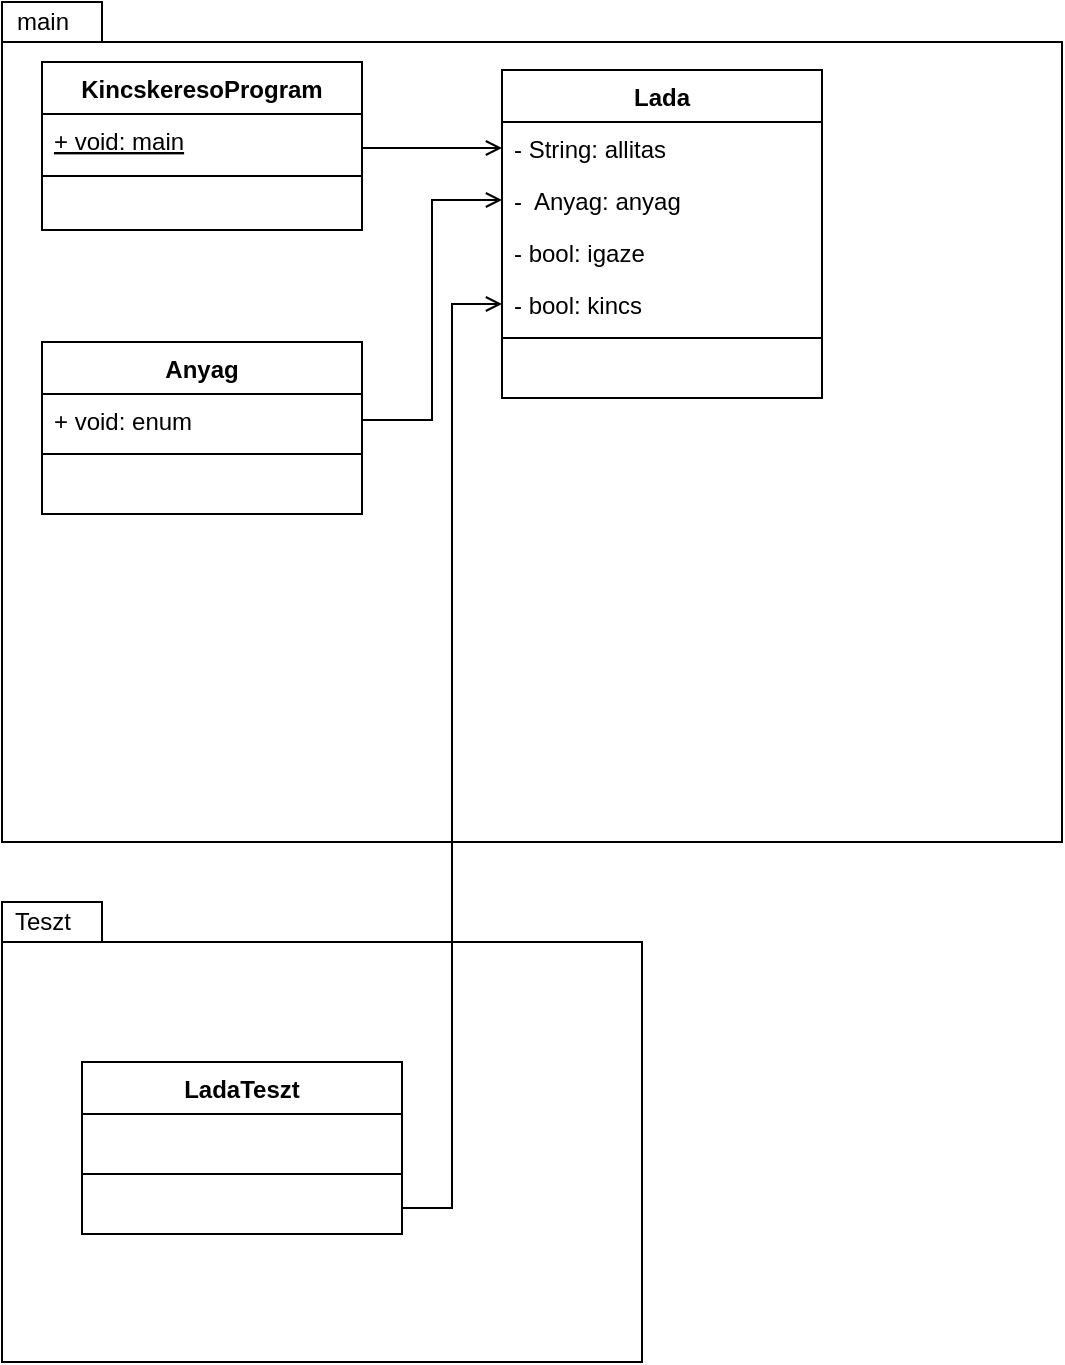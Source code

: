 <mxfile version="18.0.6" type="device"><diagram id="pRbHRQxw3QH8qo067F5n" name="1 oldal"><mxGraphModel dx="792" dy="536" grid="1" gridSize="10" guides="1" tooltips="1" connect="1" arrows="1" fold="1" page="1" pageScale="1" pageWidth="827" pageHeight="1169" math="0" shadow="0"><root><mxCell id="0"/><mxCell id="1" parent="0"/><object label="" main="" id="tWHIFZDvpGipzvbOD5FO-17"><mxCell style="shape=folder;fontStyle=1;spacingTop=10;tabWidth=50;tabHeight=20;tabPosition=left;html=1;strokeColor=default;" vertex="1" parent="1"><mxGeometry x="100" y="20" width="530" height="420" as="geometry"/></mxCell></object><mxCell id="tWHIFZDvpGipzvbOD5FO-39" style="edgeStyle=orthogonalEdgeStyle;rounded=0;orthogonalLoop=1;jettySize=auto;html=1;entryX=0;entryY=0.5;entryDx=0;entryDy=0;endArrow=open;endFill=0;" edge="1" parent="1" source="tWHIFZDvpGipzvbOD5FO-1" target="tWHIFZDvpGipzvbOD5FO-9"><mxGeometry relative="1" as="geometry"><Array as="points"><mxPoint x="290" y="93"/><mxPoint x="290" y="93"/></Array></mxGeometry></mxCell><mxCell id="tWHIFZDvpGipzvbOD5FO-1" value="KincskeresoProgram" style="swimlane;fontStyle=1;align=center;verticalAlign=top;childLayout=stackLayout;horizontal=1;startSize=26;horizontalStack=0;resizeParent=1;resizeParentMax=0;resizeLast=0;collapsible=1;marginBottom=0;" vertex="1" parent="1"><mxGeometry x="120" y="50" width="160" height="84" as="geometry"/></mxCell><mxCell id="tWHIFZDvpGipzvbOD5FO-32" value="+ void: main" style="text;strokeColor=none;fillColor=none;align=left;verticalAlign=top;spacingLeft=4;spacingRight=4;overflow=hidden;rotatable=0;points=[[0,0.5],[1,0.5]];portConstraint=eastwest;fontStyle=4" vertex="1" parent="tWHIFZDvpGipzvbOD5FO-1"><mxGeometry y="26" width="160" height="4" as="geometry"/></mxCell><mxCell id="tWHIFZDvpGipzvbOD5FO-3" value="" style="line;strokeWidth=1;fillColor=none;align=left;verticalAlign=middle;spacingTop=-1;spacingLeft=3;spacingRight=3;rotatable=0;labelPosition=right;points=[];portConstraint=eastwest;" vertex="1" parent="tWHIFZDvpGipzvbOD5FO-1"><mxGeometry y="30" width="160" height="54" as="geometry"/></mxCell><mxCell id="tWHIFZDvpGipzvbOD5FO-8" value="Lada" style="swimlane;fontStyle=1;align=center;verticalAlign=top;childLayout=stackLayout;horizontal=1;startSize=26;horizontalStack=0;resizeParent=1;resizeParentMax=0;resizeLast=0;collapsible=1;marginBottom=0;strokeColor=default;" vertex="1" parent="1"><mxGeometry x="350" y="54" width="160" height="164" as="geometry"/></mxCell><mxCell id="tWHIFZDvpGipzvbOD5FO-9" value="- String: allitas" style="text;strokeColor=none;fillColor=none;align=left;verticalAlign=top;spacingLeft=4;spacingRight=4;overflow=hidden;rotatable=0;points=[[0,0.5],[1,0.5]];portConstraint=eastwest;" vertex="1" parent="tWHIFZDvpGipzvbOD5FO-8"><mxGeometry y="26" width="160" height="26" as="geometry"/></mxCell><mxCell id="tWHIFZDvpGipzvbOD5FO-28" value="-  Anyag: anyag" style="text;strokeColor=none;fillColor=none;align=left;verticalAlign=top;spacingLeft=4;spacingRight=4;overflow=hidden;rotatable=0;points=[[0,0.5],[1,0.5]];portConstraint=eastwest;" vertex="1" parent="tWHIFZDvpGipzvbOD5FO-8"><mxGeometry y="52" width="160" height="26" as="geometry"/></mxCell><mxCell id="tWHIFZDvpGipzvbOD5FO-29" value="- bool: igaze" style="text;strokeColor=none;fillColor=none;align=left;verticalAlign=top;spacingLeft=4;spacingRight=4;overflow=hidden;rotatable=0;points=[[0,0.5],[1,0.5]];portConstraint=eastwest;" vertex="1" parent="tWHIFZDvpGipzvbOD5FO-8"><mxGeometry y="78" width="160" height="26" as="geometry"/></mxCell><mxCell id="tWHIFZDvpGipzvbOD5FO-30" value="- bool: kincs" style="text;strokeColor=none;fillColor=none;align=left;verticalAlign=top;spacingLeft=4;spacingRight=4;overflow=hidden;rotatable=0;points=[[0,0.5],[1,0.5]];portConstraint=eastwest;" vertex="1" parent="tWHIFZDvpGipzvbOD5FO-8"><mxGeometry y="104" width="160" height="26" as="geometry"/></mxCell><mxCell id="tWHIFZDvpGipzvbOD5FO-10" value="" style="line;strokeWidth=1;fillColor=none;align=left;verticalAlign=middle;spacingTop=-1;spacingLeft=3;spacingRight=3;rotatable=0;labelPosition=right;points=[];portConstraint=eastwest;" vertex="1" parent="tWHIFZDvpGipzvbOD5FO-8"><mxGeometry y="130" width="160" height="8" as="geometry"/></mxCell><mxCell id="tWHIFZDvpGipzvbOD5FO-11" value=" " style="text;strokeColor=none;fillColor=none;align=left;verticalAlign=top;spacingLeft=4;spacingRight=4;overflow=hidden;rotatable=0;points=[[0,0.5],[1,0.5]];portConstraint=eastwest;" vertex="1" parent="tWHIFZDvpGipzvbOD5FO-8"><mxGeometry y="138" width="160" height="26" as="geometry"/></mxCell><mxCell id="tWHIFZDvpGipzvbOD5FO-19" value="main" style="text;html=1;resizable=0;autosize=1;align=center;verticalAlign=middle;points=[];fillColor=none;strokeColor=none;rounded=0;" vertex="1" parent="1"><mxGeometry x="100" y="20" width="40" height="20" as="geometry"/></mxCell><mxCell id="tWHIFZDvpGipzvbOD5FO-22" value="" style="group" vertex="1" connectable="0" parent="1"><mxGeometry x="100" y="470" width="320" height="230" as="geometry"/></mxCell><mxCell id="tWHIFZDvpGipzvbOD5FO-16" value="" style="shape=folder;fontStyle=1;spacingTop=10;tabWidth=50;tabHeight=20;tabPosition=left;html=1;strokeColor=default;" vertex="1" parent="tWHIFZDvpGipzvbOD5FO-22"><mxGeometry width="320" height="230" as="geometry"/></mxCell><mxCell id="tWHIFZDvpGipzvbOD5FO-12" value="LadaTeszt" style="swimlane;fontStyle=1;align=center;verticalAlign=top;childLayout=stackLayout;horizontal=1;startSize=26;horizontalStack=0;resizeParent=1;resizeParentMax=0;resizeLast=0;collapsible=1;marginBottom=0;strokeColor=default;" vertex="1" parent="tWHIFZDvpGipzvbOD5FO-22"><mxGeometry x="40" y="80" width="160" height="86" as="geometry"/></mxCell><mxCell id="tWHIFZDvpGipzvbOD5FO-13" value=" " style="text;strokeColor=none;fillColor=none;align=left;verticalAlign=top;spacingLeft=4;spacingRight=4;overflow=hidden;rotatable=0;points=[[0,0.5],[1,0.5]];portConstraint=eastwest;" vertex="1" parent="tWHIFZDvpGipzvbOD5FO-12"><mxGeometry y="26" width="160" height="26" as="geometry"/></mxCell><mxCell id="tWHIFZDvpGipzvbOD5FO-14" value="" style="line;strokeWidth=1;fillColor=none;align=left;verticalAlign=middle;spacingTop=-1;spacingLeft=3;spacingRight=3;rotatable=0;labelPosition=right;points=[];portConstraint=eastwest;" vertex="1" parent="tWHIFZDvpGipzvbOD5FO-12"><mxGeometry y="52" width="160" height="8" as="geometry"/></mxCell><mxCell id="tWHIFZDvpGipzvbOD5FO-15" value=" " style="text;strokeColor=none;fillColor=none;align=left;verticalAlign=top;spacingLeft=4;spacingRight=4;overflow=hidden;rotatable=0;points=[[0,0.5],[1,0.5]];portConstraint=eastwest;" vertex="1" parent="tWHIFZDvpGipzvbOD5FO-12"><mxGeometry y="60" width="160" height="26" as="geometry"/></mxCell><mxCell id="tWHIFZDvpGipzvbOD5FO-18" value="Teszt" style="text;html=1;resizable=0;autosize=1;align=center;verticalAlign=middle;points=[];fillColor=none;strokeColor=none;rounded=0;" vertex="1" parent="tWHIFZDvpGipzvbOD5FO-22"><mxGeometry width="40" height="20" as="geometry"/></mxCell><mxCell id="tWHIFZDvpGipzvbOD5FO-20" style="edgeStyle=orthogonalEdgeStyle;rounded=0;orthogonalLoop=1;jettySize=auto;html=1;entryX=0;entryY=0.5;entryDx=0;entryDy=0;exitX=1;exitY=0.5;exitDx=0;exitDy=0;endArrow=open;endFill=0;" edge="1" parent="1" source="tWHIFZDvpGipzvbOD5FO-15" target="tWHIFZDvpGipzvbOD5FO-30"><mxGeometry relative="1" as="geometry"><Array as="points"><mxPoint x="325" y="623"/><mxPoint x="325" y="171"/></Array></mxGeometry></mxCell><mxCell id="tWHIFZDvpGipzvbOD5FO-24" value="Anyag" style="swimlane;fontStyle=1;align=center;verticalAlign=top;childLayout=stackLayout;horizontal=1;startSize=26;horizontalStack=0;resizeParent=1;resizeParentMax=0;resizeLast=0;collapsible=1;marginBottom=0;strokeColor=default;" vertex="1" parent="1"><mxGeometry x="120" y="190" width="160" height="86" as="geometry"/></mxCell><mxCell id="tWHIFZDvpGipzvbOD5FO-25" value="+ void: enum" style="text;strokeColor=none;fillColor=none;align=left;verticalAlign=top;spacingLeft=4;spacingRight=4;overflow=hidden;rotatable=0;points=[[0,0.5],[1,0.5]];portConstraint=eastwest;" vertex="1" parent="tWHIFZDvpGipzvbOD5FO-24"><mxGeometry y="26" width="160" height="26" as="geometry"/></mxCell><mxCell id="tWHIFZDvpGipzvbOD5FO-26" value="" style="line;strokeWidth=1;fillColor=none;align=left;verticalAlign=middle;spacingTop=-1;spacingLeft=3;spacingRight=3;rotatable=0;labelPosition=right;points=[];portConstraint=eastwest;" vertex="1" parent="tWHIFZDvpGipzvbOD5FO-24"><mxGeometry y="52" width="160" height="8" as="geometry"/></mxCell><mxCell id="tWHIFZDvpGipzvbOD5FO-27" value=" " style="text;strokeColor=none;fillColor=none;align=left;verticalAlign=top;spacingLeft=4;spacingRight=4;overflow=hidden;rotatable=0;points=[[0,0.5],[1,0.5]];portConstraint=eastwest;" vertex="1" parent="tWHIFZDvpGipzvbOD5FO-24"><mxGeometry y="60" width="160" height="26" as="geometry"/></mxCell><mxCell id="tWHIFZDvpGipzvbOD5FO-37" style="edgeStyle=orthogonalEdgeStyle;rounded=0;orthogonalLoop=1;jettySize=auto;html=1;endArrow=open;endFill=0;" edge="1" parent="1" source="tWHIFZDvpGipzvbOD5FO-25" target="tWHIFZDvpGipzvbOD5FO-28"><mxGeometry relative="1" as="geometry"/></mxCell></root></mxGraphModel></diagram></mxfile>